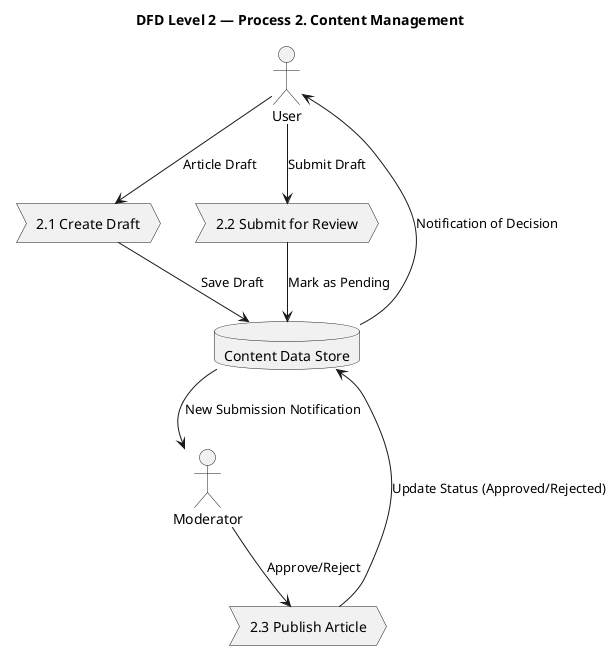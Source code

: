 @startuml
title DFD Level 2 — Process 2. Content Management

actor User
actor Moderator
database "Content Data Store" as ContentDB

process "2.1 Create Draft" as Draft
process "2.2 Submit for Review" as Submit
process "2.3 Publish Article" as Publish

User --> Draft : Article Draft
Draft --> ContentDB : Save Draft

User --> Submit : Submit Draft
Submit --> ContentDB : Mark as Pending
ContentDB --> Moderator : New Submission Notification

Moderator --> Publish : Approve/Reject
Publish --> ContentDB : Update Status (Approved/Rejected)
ContentDB --> User : Notification of Decision

@enduml
